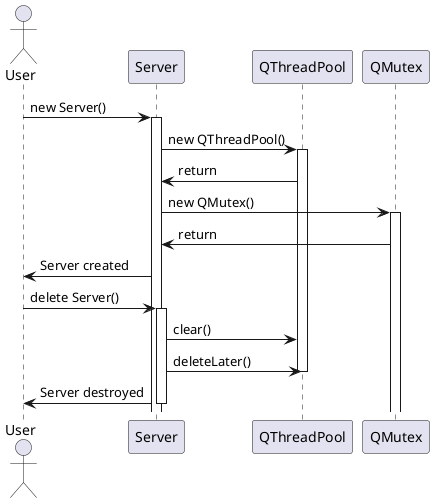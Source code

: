 @startuml Server Init Sequence Diagram
actor User
participant "Server" as S
participant "QThreadPool" as TP
participant "QMutex" as M

User -> S: new Server()
activate S
S -> TP: new QThreadPool()
activate TP
TP -> S: return
S -> M: new QMutex()
activate M
M -> S: return
S -> User: Server created

User -> S: delete Server()
activate S
S -> TP: clear()
S -> TP: deleteLater()
deactivate TP
S -> User: Server destroyed
deactivate S
@enduml